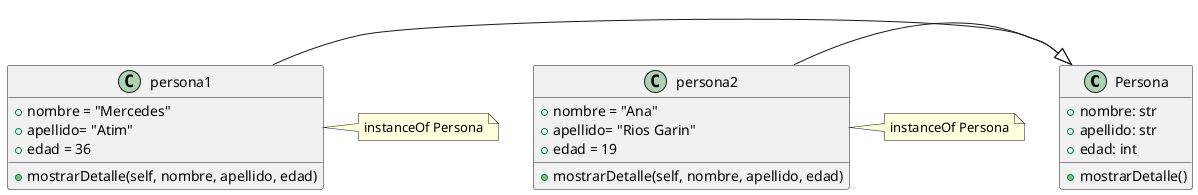 @startuml
class Persona{
    +nombre: str
    +apellido: str
    +edad: int
    +mostrarDetalle()
}

class persona1{
    +nombre = "Mercedes"
    +apellido= "Atim"
    +edad = 36
    +mostrarDetalle(self, nombre, apellido, edad)
}

class persona2{
    +nombre = "Ana"
    +apellido= "Rios Garin"
    +edad = 19
    +mostrarDetalle(self, nombre, apellido, edad)
}

persona1 -|> Persona
persona2 -|> Persona

note right of persona1
    instanceOf Persona
end note

note right of persona2
    instanceOf Persona
end note
@enduml